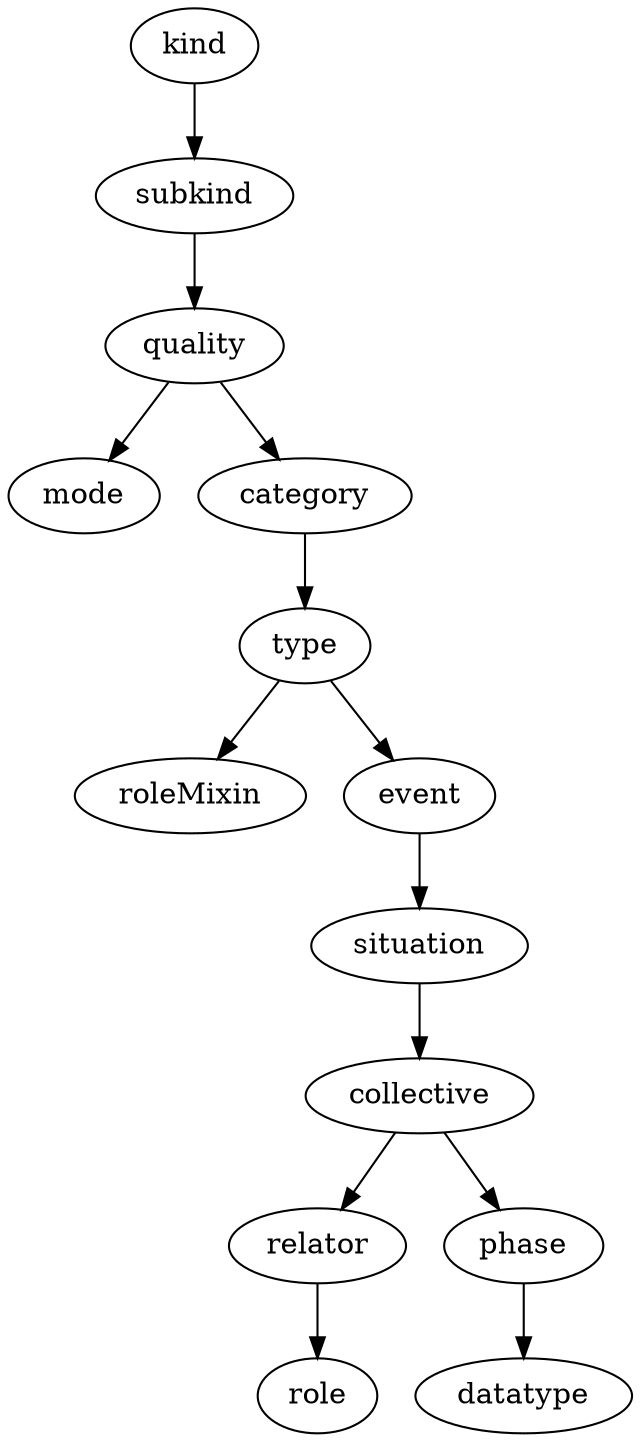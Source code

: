 strict digraph  {
kind;
subkind;
quality;
mode;
category;
type;
roleMixin;
event;
situation;
collective;
relator;
phase;
role;
datatype;
kind -> subkind;
subkind -> quality;
quality -> mode;
quality -> category;
category -> type;
type -> roleMixin;
type -> event;
event -> situation;
situation -> collective;
collective -> relator;
collective -> phase;
relator -> role;
phase -> datatype;
}
